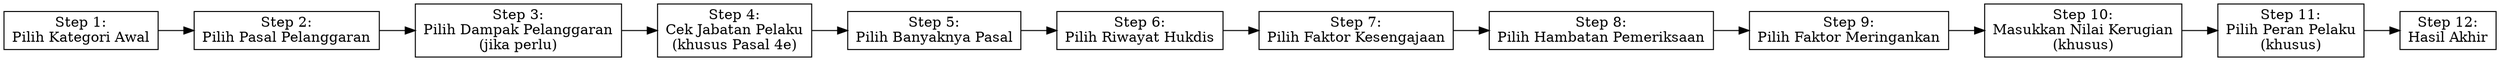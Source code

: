 digraph MPJHDFlow {
  rankdir=LR;
  node [shape=box];

  Step1 [label="Step 1:
Pilih Kategori Awal"];
  Step2 [label="Step 2:
Pilih Pasal Pelanggaran"];
  Step3 [label="Step 3:
Pilih Dampak Pelanggaran
(jika perlu)"];
  Step4 [label="Step 4:
Cek Jabatan Pelaku
(khusus Pasal 4e)"];
  Step5 [label="Step 5:
Pilih Banyaknya Pasal"];
  Step6 [label="Step 6:
Pilih Riwayat Hukdis"];
  Step7 [label="Step 7:
Pilih Faktor Kesengajaan"];
  Step8 [label="Step 8:
Pilih Hambatan Pemeriksaan"];
  Step9 [label="Step 9:
Pilih Faktor Meringankan"];
  Step10 [label="Step 10:
Masukkan Nilai Kerugian
(khusus)"];
  Step11 [label="Step 11:
Pilih Peran Pelaku
(khusus)"];
  Step12 [label="Step 12:
Hasil Akhir"];

  Step1 -> Step2;
  Step2 -> Step3;
  Step3 -> Step4;
  Step4 -> Step5;
  Step5 -> Step6;
  Step6 -> Step7;
  Step7 -> Step8;
  Step8 -> Step9;
  Step9 -> Step10;
  Step10 -> Step11;
  Step11 -> Step12;
}